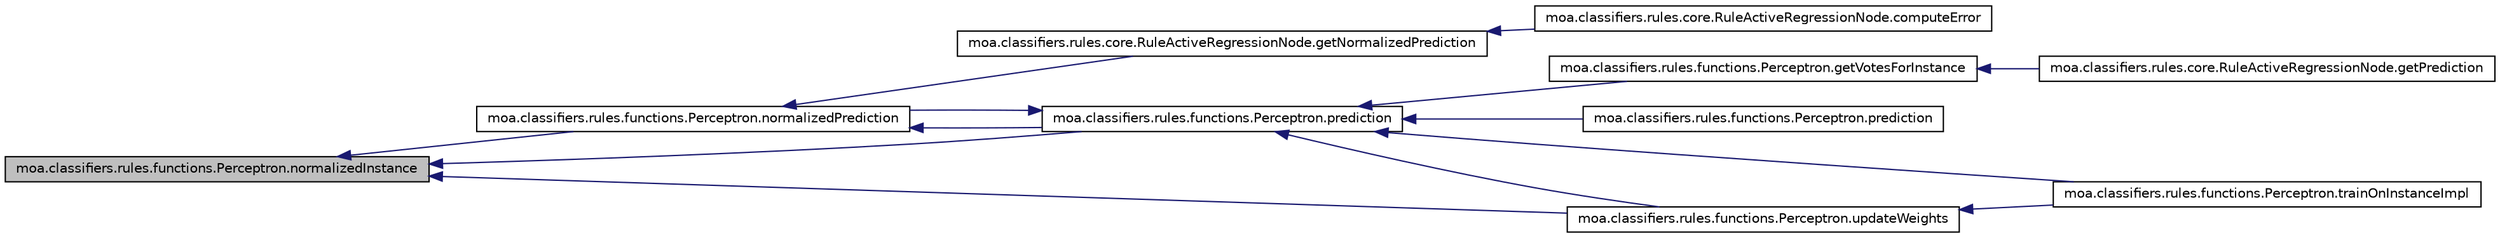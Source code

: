 digraph G
{
  edge [fontname="Helvetica",fontsize="10",labelfontname="Helvetica",labelfontsize="10"];
  node [fontname="Helvetica",fontsize="10",shape=record];
  rankdir=LR;
  Node1 [label="moa.classifiers.rules.functions.Perceptron.normalizedInstance",height=0.2,width=0.4,color="black", fillcolor="grey75", style="filled" fontcolor="black"];
  Node1 -> Node2 [dir=back,color="midnightblue",fontsize="10",style="solid",fontname="Helvetica"];
  Node2 [label="moa.classifiers.rules.functions.Perceptron.normalizedPrediction",height=0.2,width=0.4,color="black", fillcolor="white", style="filled",URL="$classmoa_1_1classifiers_1_1rules_1_1functions_1_1Perceptron.html#a8d9e43254892668a7306069717dddf2e"];
  Node2 -> Node3 [dir=back,color="midnightblue",fontsize="10",style="solid",fontname="Helvetica"];
  Node3 [label="moa.classifiers.rules.core.RuleActiveRegressionNode.getNormalizedPrediction",height=0.2,width=0.4,color="black", fillcolor="white", style="filled",URL="$classmoa_1_1classifiers_1_1rules_1_1core_1_1RuleActiveRegressionNode.html#a8f181c120725cda883981ca430c00ccc"];
  Node3 -> Node4 [dir=back,color="midnightblue",fontsize="10",style="solid",fontname="Helvetica"];
  Node4 [label="moa.classifiers.rules.core.RuleActiveRegressionNode.computeError",height=0.2,width=0.4,color="black", fillcolor="white", style="filled",URL="$classmoa_1_1classifiers_1_1rules_1_1core_1_1RuleActiveRegressionNode.html#a0fa92b4871eb4fb60fb79fb448f12933"];
  Node2 -> Node5 [dir=back,color="midnightblue",fontsize="10",style="solid",fontname="Helvetica"];
  Node5 [label="moa.classifiers.rules.functions.Perceptron.prediction",height=0.2,width=0.4,color="black", fillcolor="white", style="filled",URL="$classmoa_1_1classifiers_1_1rules_1_1functions_1_1Perceptron.html#a95f60f3c1aafa6405ffe6f89f4337e9a",tooltip="Output the prediction made by this perceptron on the given instance."];
  Node5 -> Node6 [dir=back,color="midnightblue",fontsize="10",style="solid",fontname="Helvetica"];
  Node6 [label="moa.classifiers.rules.functions.Perceptron.getVotesForInstance",height=0.2,width=0.4,color="black", fillcolor="white", style="filled",URL="$classmoa_1_1classifiers_1_1rules_1_1functions_1_1Perceptron.html#abf373f442c389f4d67176f998ada714c",tooltip="Predicts the class memberships for a given instance."];
  Node6 -> Node7 [dir=back,color="midnightblue",fontsize="10",style="solid",fontname="Helvetica"];
  Node7 [label="moa.classifiers.rules.core.RuleActiveRegressionNode.getPrediction",height=0.2,width=0.4,color="black", fillcolor="white", style="filled",URL="$classmoa_1_1classifiers_1_1rules_1_1core_1_1RuleActiveRegressionNode.html#aac09ce005c6fe5cd41309d281ea5ec7d"];
  Node5 -> Node2 [dir=back,color="midnightblue",fontsize="10",style="solid",fontname="Helvetica"];
  Node5 -> Node8 [dir=back,color="midnightblue",fontsize="10",style="solid",fontname="Helvetica"];
  Node8 [label="moa.classifiers.rules.functions.Perceptron.prediction",height=0.2,width=0.4,color="black", fillcolor="white", style="filled",URL="$classmoa_1_1classifiers_1_1rules_1_1functions_1_1Perceptron.html#a825fba42b4a549fc77087bf18223ecb6"];
  Node5 -> Node9 [dir=back,color="midnightblue",fontsize="10",style="solid",fontname="Helvetica"];
  Node9 [label="moa.classifiers.rules.functions.Perceptron.trainOnInstanceImpl",height=0.2,width=0.4,color="black", fillcolor="white", style="filled",URL="$classmoa_1_1classifiers_1_1rules_1_1functions_1_1Perceptron.html#a20ccc729ffc116b8ad81830e8e735d09",tooltip="Update the model using the provided instance."];
  Node5 -> Node10 [dir=back,color="midnightblue",fontsize="10",style="solid",fontname="Helvetica"];
  Node10 [label="moa.classifiers.rules.functions.Perceptron.updateWeights",height=0.2,width=0.4,color="black", fillcolor="white", style="filled",URL="$classmoa_1_1classifiers_1_1rules_1_1functions_1_1Perceptron.html#a542732aa3bbe60e9a6d8fee7be044bc0"];
  Node10 -> Node9 [dir=back,color="midnightblue",fontsize="10",style="solid",fontname="Helvetica"];
  Node1 -> Node5 [dir=back,color="midnightblue",fontsize="10",style="solid",fontname="Helvetica"];
  Node1 -> Node10 [dir=back,color="midnightblue",fontsize="10",style="solid",fontname="Helvetica"];
}
